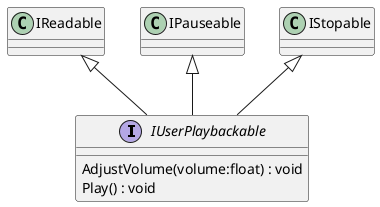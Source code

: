 @startuml
interface IUserPlaybackable {
    AdjustVolume(volume:float) : void
    Play() : void
}
IReadable <|-- IUserPlaybackable
IPauseable <|-- IUserPlaybackable
IStopable <|-- IUserPlaybackable
@enduml
